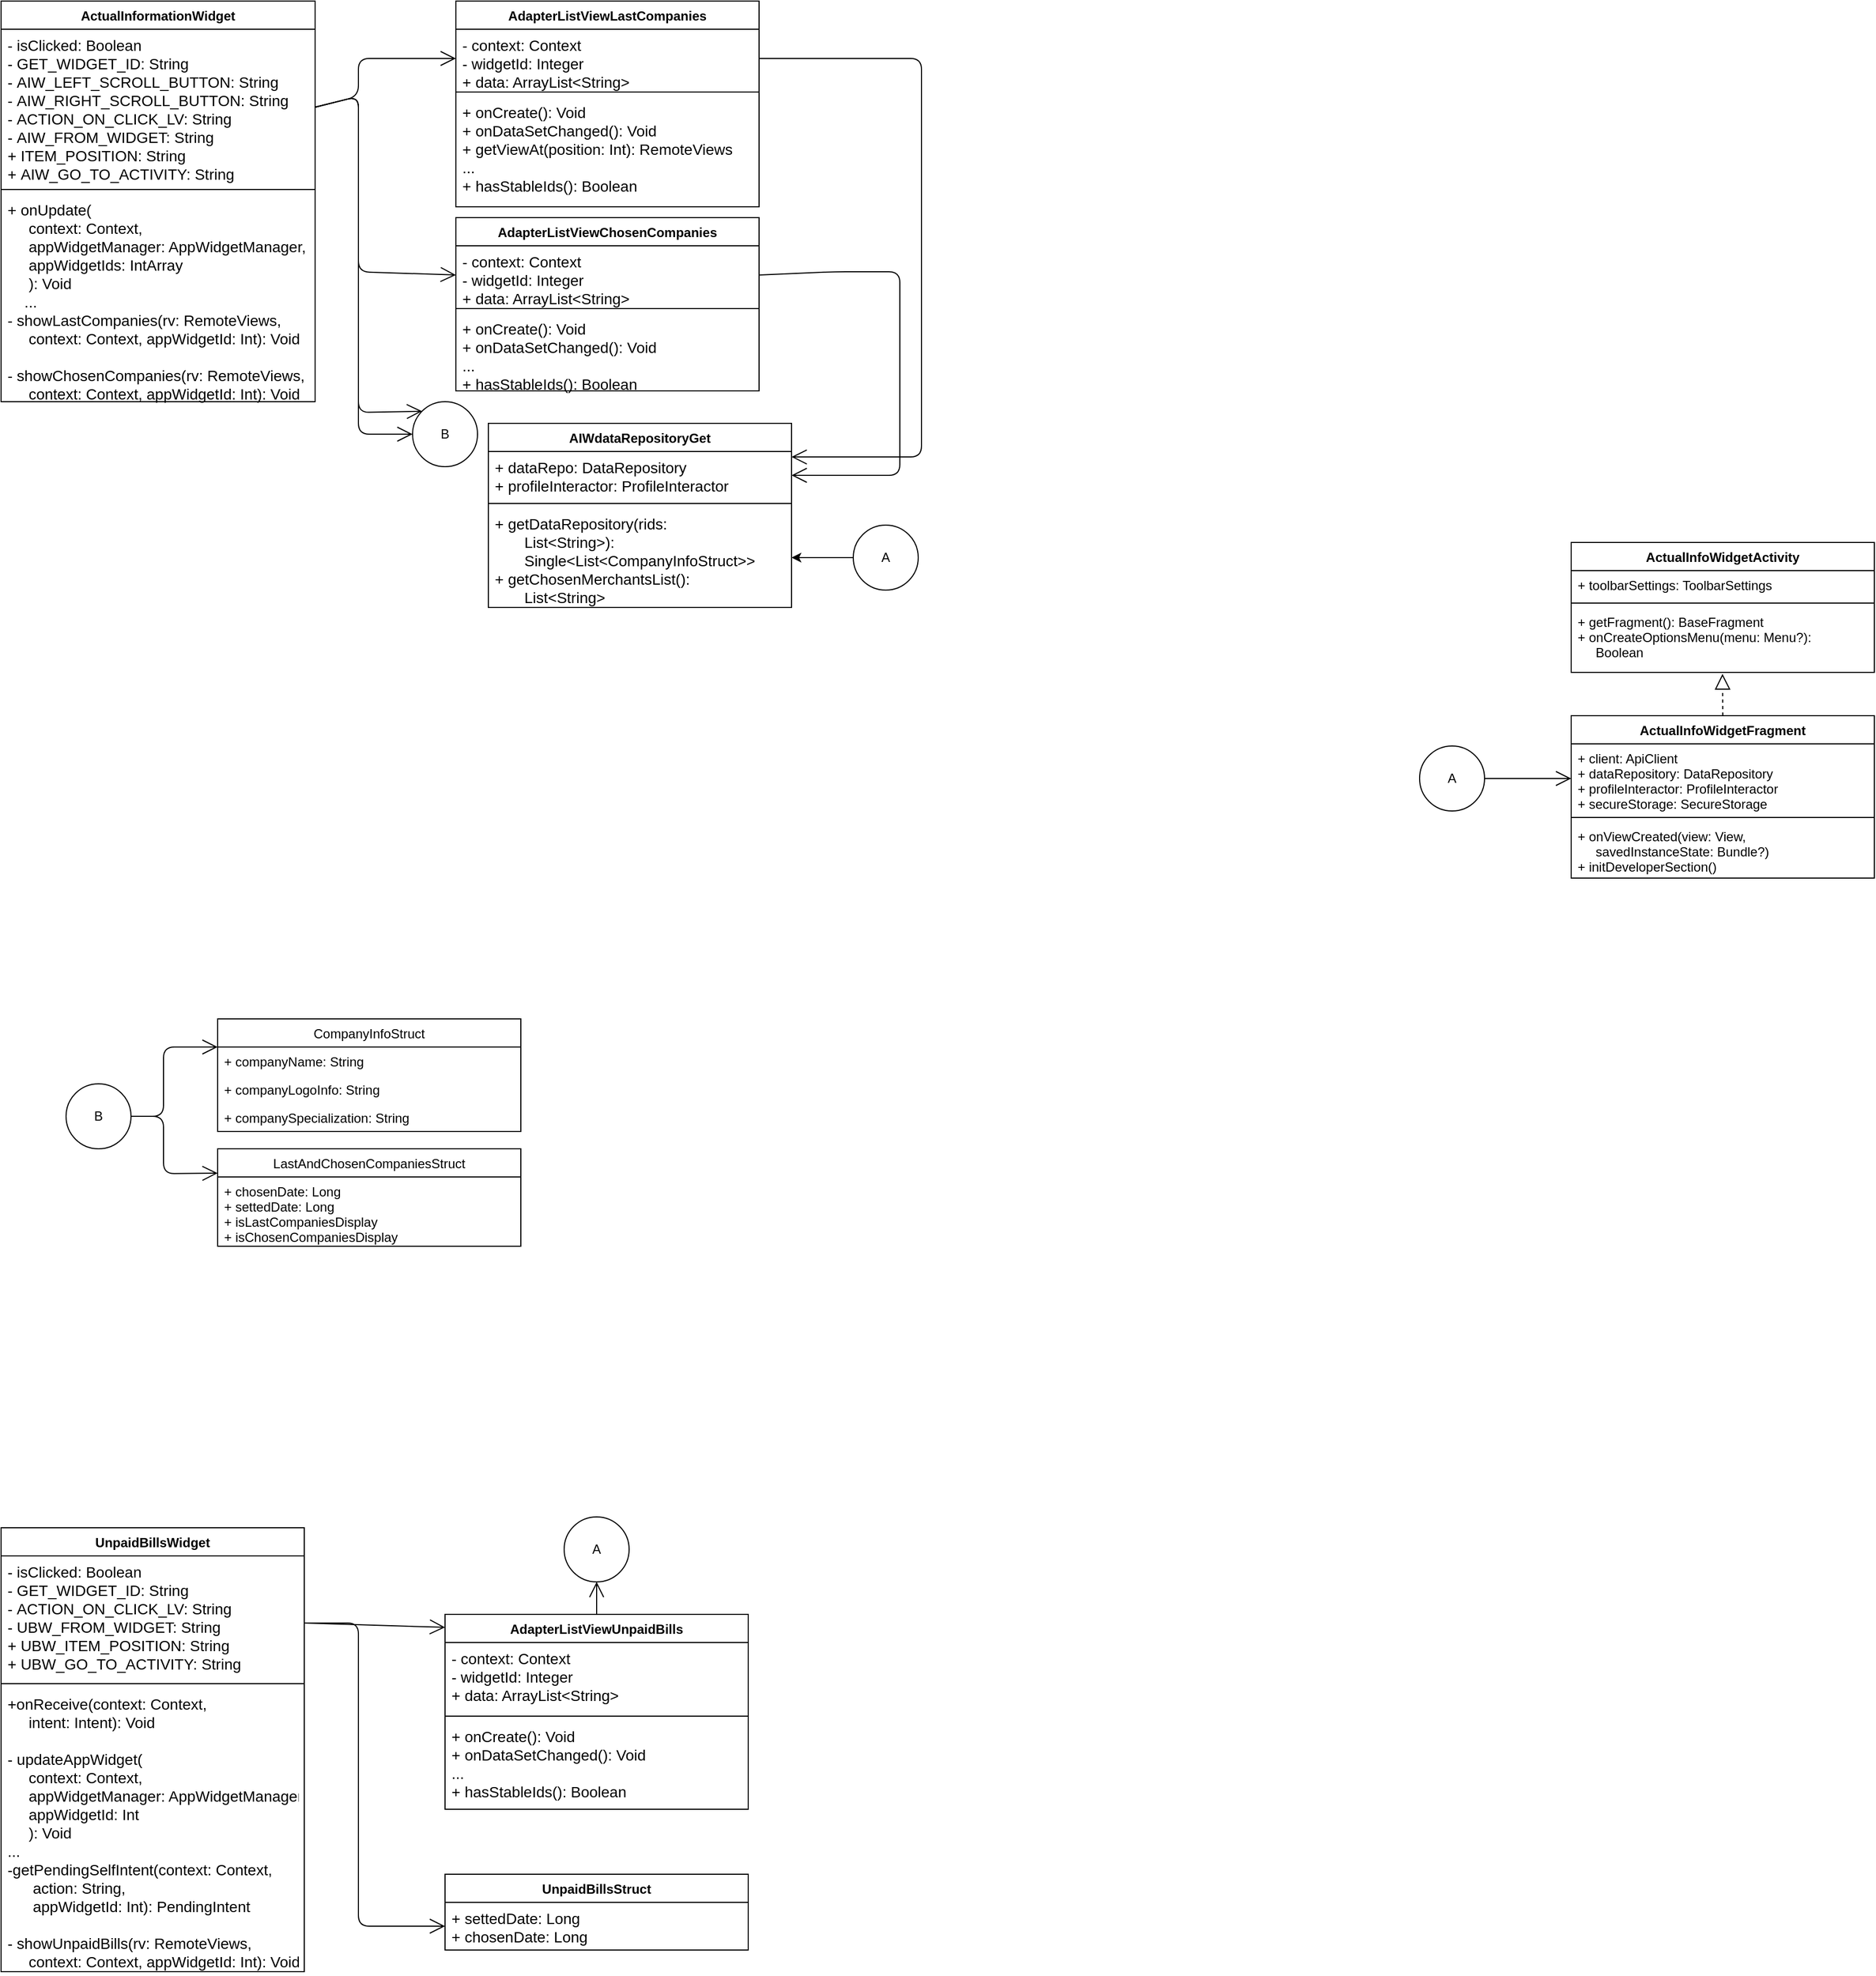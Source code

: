 <mxfile version="14.6.6" type="github">
  <diagram id="anAy9yI8WTqOqoTKuphk" name="Page-1">
    <mxGraphModel dx="1221" dy="682" grid="1" gridSize="10" guides="1" tooltips="1" connect="1" arrows="1" fold="1" page="1" pageScale="1" pageWidth="827" pageHeight="1169" math="0" shadow="0">
      <root>
        <mxCell id="0" />
        <mxCell id="1" parent="0" />
        <mxCell id="Z3jmQzQCZ1PrEpi4vK5F-1" value="AIWdataRepositoryGet" style="swimlane;fontStyle=1;align=center;verticalAlign=top;childLayout=stackLayout;horizontal=1;startSize=26;horizontalStack=0;resizeParent=1;resizeParentMax=0;resizeLast=0;collapsible=1;marginBottom=0;" parent="1" vertex="1">
          <mxGeometry x="490" y="430" width="280" height="170" as="geometry" />
        </mxCell>
        <mxCell id="Z3jmQzQCZ1PrEpi4vK5F-2" value="+ dataRepo: DataRepository&#xa;+ profileInteractor: ProfileInteractor" style="text;strokeColor=none;fillColor=none;align=left;verticalAlign=top;spacingLeft=4;spacingRight=4;overflow=hidden;rotatable=0;points=[[0,0.5],[1,0.5]];portConstraint=eastwest;fontSize=14;" parent="Z3jmQzQCZ1PrEpi4vK5F-1" vertex="1">
          <mxGeometry y="26" width="280" height="44" as="geometry" />
        </mxCell>
        <mxCell id="Z3jmQzQCZ1PrEpi4vK5F-3" value="" style="line;strokeWidth=1;fillColor=none;align=left;verticalAlign=middle;spacingTop=-1;spacingLeft=3;spacingRight=3;rotatable=0;labelPosition=right;points=[];portConstraint=eastwest;" parent="Z3jmQzQCZ1PrEpi4vK5F-1" vertex="1">
          <mxGeometry y="70" width="280" height="8" as="geometry" />
        </mxCell>
        <mxCell id="Z3jmQzQCZ1PrEpi4vK5F-4" value="+ getDataRepository(rids: &#xa;       List&lt;String&gt;): &#xa;       Single&lt;List&lt;CompanyInfoStruct&gt;&gt;&#xa;+ getChosenMerchantsList(): &#xa;       List&lt;String&gt;" style="text;strokeColor=none;fillColor=none;align=left;verticalAlign=top;spacingLeft=4;spacingRight=4;overflow=hidden;rotatable=0;points=[[0,0.5],[1,0.5]];portConstraint=eastwest;fontSize=14;" parent="Z3jmQzQCZ1PrEpi4vK5F-1" vertex="1">
          <mxGeometry y="78" width="280" height="92" as="geometry" />
        </mxCell>
        <mxCell id="Z3jmQzQCZ1PrEpi4vK5F-5" value="ActualInfoWidgetActivity" style="swimlane;fontStyle=1;align=center;verticalAlign=top;childLayout=stackLayout;horizontal=1;startSize=26;horizontalStack=0;resizeParent=1;resizeParentMax=0;resizeLast=0;collapsible=1;marginBottom=0;" parent="1" vertex="1">
          <mxGeometry x="1490" y="540" width="280" height="120" as="geometry" />
        </mxCell>
        <mxCell id="Z3jmQzQCZ1PrEpi4vK5F-6" value="+ toolbarSettings: ToolbarSettings&#xa;" style="text;strokeColor=none;fillColor=none;align=left;verticalAlign=top;spacingLeft=4;spacingRight=4;overflow=hidden;rotatable=0;points=[[0,0.5],[1,0.5]];portConstraint=eastwest;" parent="Z3jmQzQCZ1PrEpi4vK5F-5" vertex="1">
          <mxGeometry y="26" width="280" height="26" as="geometry" />
        </mxCell>
        <mxCell id="Z3jmQzQCZ1PrEpi4vK5F-7" value="" style="line;strokeWidth=1;fillColor=none;align=left;verticalAlign=middle;spacingTop=-1;spacingLeft=3;spacingRight=3;rotatable=0;labelPosition=right;points=[];portConstraint=eastwest;" parent="Z3jmQzQCZ1PrEpi4vK5F-5" vertex="1">
          <mxGeometry y="52" width="280" height="8" as="geometry" />
        </mxCell>
        <mxCell id="Z3jmQzQCZ1PrEpi4vK5F-8" value="+ getFragment(): BaseFragment&#xa;+ onCreateOptionsMenu(menu: Menu?):&#xa;     Boolean" style="text;strokeColor=none;fillColor=none;align=left;verticalAlign=top;spacingLeft=4;spacingRight=4;overflow=hidden;rotatable=0;points=[[0,0.5],[1,0.5]];portConstraint=eastwest;" parent="Z3jmQzQCZ1PrEpi4vK5F-5" vertex="1">
          <mxGeometry y="60" width="280" height="60" as="geometry" />
        </mxCell>
        <mxCell id="Z3jmQzQCZ1PrEpi4vK5F-9" value="ActualInfoWidgetFragment" style="swimlane;fontStyle=1;align=center;verticalAlign=top;childLayout=stackLayout;horizontal=1;startSize=26;horizontalStack=0;resizeParent=1;resizeParentMax=0;resizeLast=0;collapsible=1;marginBottom=0;" parent="1" vertex="1">
          <mxGeometry x="1490" y="700" width="280" height="150" as="geometry" />
        </mxCell>
        <mxCell id="Z3jmQzQCZ1PrEpi4vK5F-10" value="+ client: ApiClient&#xa;+ dataRepository: DataRepository&#xa;+ profileInteractor: ProfileInteractor&#xa;+ secureStorage: SecureStorage&#xa;" style="text;strokeColor=none;fillColor=none;align=left;verticalAlign=top;spacingLeft=4;spacingRight=4;overflow=hidden;rotatable=0;points=[[0,0.5],[1,0.5]];portConstraint=eastwest;" parent="Z3jmQzQCZ1PrEpi4vK5F-9" vertex="1">
          <mxGeometry y="26" width="280" height="64" as="geometry" />
        </mxCell>
        <mxCell id="Z3jmQzQCZ1PrEpi4vK5F-11" value="" style="line;strokeWidth=1;fillColor=none;align=left;verticalAlign=middle;spacingTop=-1;spacingLeft=3;spacingRight=3;rotatable=0;labelPosition=right;points=[];portConstraint=eastwest;" parent="Z3jmQzQCZ1PrEpi4vK5F-9" vertex="1">
          <mxGeometry y="90" width="280" height="8" as="geometry" />
        </mxCell>
        <mxCell id="Z3jmQzQCZ1PrEpi4vK5F-12" value="+ onViewCreated(view: View, &#xa;     savedInstanceState: Bundle?)&#xa;+ initDeveloperSection()" style="text;strokeColor=none;fillColor=none;align=left;verticalAlign=top;spacingLeft=4;spacingRight=4;overflow=hidden;rotatable=0;points=[[0,0.5],[1,0.5]];portConstraint=eastwest;" parent="Z3jmQzQCZ1PrEpi4vK5F-9" vertex="1">
          <mxGeometry y="98" width="280" height="52" as="geometry" />
        </mxCell>
        <mxCell id="Z3jmQzQCZ1PrEpi4vK5F-13" value="ActualInformationWidget" style="swimlane;fontStyle=1;align=center;verticalAlign=top;childLayout=stackLayout;horizontal=1;startSize=26;horizontalStack=0;resizeParent=1;resizeParentMax=0;resizeLast=0;collapsible=1;marginBottom=0;" parent="1" vertex="1">
          <mxGeometry x="40" y="40" width="290" height="370" as="geometry" />
        </mxCell>
        <mxCell id="Z3jmQzQCZ1PrEpi4vK5F-14" value="- isClicked: Boolean&#xa;- GET_WIDGET_ID: String&#xa;- AIW_LEFT_SCROLL_BUTTON: String&#xa;- AIW_RIGHT_SCROLL_BUTTON: String&#xa;- ACTION_ON_CLICK_LV: String&#xa;- AIW_FROM_WIDGET: String&#xa;+ ITEM_POSITION: String&#xa;+ AIW_GO_TO_ACTIVITY: String" style="text;strokeColor=none;fillColor=none;align=left;verticalAlign=top;spacingLeft=4;spacingRight=4;overflow=hidden;rotatable=0;points=[[0,0.5],[1,0.5]];portConstraint=eastwest;fontSize=14;" parent="Z3jmQzQCZ1PrEpi4vK5F-13" vertex="1">
          <mxGeometry y="26" width="290" height="144" as="geometry" />
        </mxCell>
        <mxCell id="Z3jmQzQCZ1PrEpi4vK5F-15" value="" style="line;strokeWidth=1;fillColor=none;align=left;verticalAlign=middle;spacingTop=-1;spacingLeft=3;spacingRight=3;rotatable=0;labelPosition=right;points=[];portConstraint=eastwest;" parent="Z3jmQzQCZ1PrEpi4vK5F-13" vertex="1">
          <mxGeometry y="170" width="290" height="8" as="geometry" />
        </mxCell>
        <mxCell id="Z3jmQzQCZ1PrEpi4vK5F-16" value="+ onUpdate(&#xa;     context: Context,&#xa;     appWidgetManager: AppWidgetManager,&#xa;     appWidgetIds: IntArray&#xa;     ): Void&#xa;    ...&#xa;- showLastCompanies(rv: RemoteViews, &#xa;     context: Context, appWidgetId: Int): Void&#xa;&#xa;- showChosenCompanies(rv: RemoteViews, &#xa;     context: Context, appWidgetId: Int): Void" style="text;strokeColor=none;fillColor=none;align=left;verticalAlign=top;spacingLeft=4;spacingRight=4;overflow=hidden;rotatable=0;points=[[0,0.5],[1,0.5]];portConstraint=eastwest;fontSize=14;" parent="Z3jmQzQCZ1PrEpi4vK5F-13" vertex="1">
          <mxGeometry y="178" width="290" height="192" as="geometry" />
        </mxCell>
        <mxCell id="Z3jmQzQCZ1PrEpi4vK5F-17" value="CompanyInfoStruct" style="swimlane;fontStyle=0;childLayout=stackLayout;horizontal=1;startSize=26;fillColor=none;horizontalStack=0;resizeParent=1;resizeParentMax=0;resizeLast=0;collapsible=1;marginBottom=0;" parent="1" vertex="1">
          <mxGeometry x="240" y="980" width="280" height="104" as="geometry" />
        </mxCell>
        <mxCell id="Z3jmQzQCZ1PrEpi4vK5F-18" value="+ companyName: String" style="text;strokeColor=none;fillColor=none;align=left;verticalAlign=top;spacingLeft=4;spacingRight=4;overflow=hidden;rotatable=0;points=[[0,0.5],[1,0.5]];portConstraint=eastwest;" parent="Z3jmQzQCZ1PrEpi4vK5F-17" vertex="1">
          <mxGeometry y="26" width="280" height="26" as="geometry" />
        </mxCell>
        <mxCell id="Z3jmQzQCZ1PrEpi4vK5F-19" value="+ companyLogoInfo: String" style="text;strokeColor=none;fillColor=none;align=left;verticalAlign=top;spacingLeft=4;spacingRight=4;overflow=hidden;rotatable=0;points=[[0,0.5],[1,0.5]];portConstraint=eastwest;" parent="Z3jmQzQCZ1PrEpi4vK5F-17" vertex="1">
          <mxGeometry y="52" width="280" height="26" as="geometry" />
        </mxCell>
        <mxCell id="Z3jmQzQCZ1PrEpi4vK5F-20" value="+ companySpecialization: String" style="text;strokeColor=none;fillColor=none;align=left;verticalAlign=top;spacingLeft=4;spacingRight=4;overflow=hidden;rotatable=0;points=[[0,0.5],[1,0.5]];portConstraint=eastwest;" parent="Z3jmQzQCZ1PrEpi4vK5F-17" vertex="1">
          <mxGeometry y="78" width="280" height="26" as="geometry" />
        </mxCell>
        <mxCell id="Z3jmQzQCZ1PrEpi4vK5F-21" value="LastAndChosenCompaniesStruct" style="swimlane;fontStyle=0;childLayout=stackLayout;horizontal=1;startSize=26;fillColor=none;horizontalStack=0;resizeParent=1;resizeParentMax=0;resizeLast=0;collapsible=1;marginBottom=0;" parent="1" vertex="1">
          <mxGeometry x="240" y="1100" width="280" height="90" as="geometry" />
        </mxCell>
        <mxCell id="Z3jmQzQCZ1PrEpi4vK5F-22" value="+ chosenDate: Long&#xa;+ settedDate: Long&#xa;+ isLastCompaniesDisplay&#xa;+ isChosenCompaniesDisplay" style="text;strokeColor=none;fillColor=none;align=left;verticalAlign=top;spacingLeft=4;spacingRight=4;overflow=hidden;rotatable=0;points=[[0,0.5],[1,0.5]];portConstraint=eastwest;" parent="Z3jmQzQCZ1PrEpi4vK5F-21" vertex="1">
          <mxGeometry y="26" width="280" height="64" as="geometry" />
        </mxCell>
        <mxCell id="Z3jmQzQCZ1PrEpi4vK5F-26" value="UnpaidBillsStruct" style="swimlane;fontStyle=1;childLayout=stackLayout;horizontal=1;startSize=26;fillColor=none;horizontalStack=0;resizeParent=1;resizeParentMax=0;resizeLast=0;collapsible=1;marginBottom=0;" parent="1" vertex="1">
          <mxGeometry x="450" y="1770" width="280" height="70" as="geometry" />
        </mxCell>
        <mxCell id="Z3jmQzQCZ1PrEpi4vK5F-27" value="+ settedDate: Long&#xa;+ chosenDate: Long" style="text;strokeColor=none;fillColor=none;align=left;verticalAlign=top;spacingLeft=4;spacingRight=4;overflow=hidden;rotatable=0;points=[[0,0.5],[1,0.5]];portConstraint=eastwest;fontSize=14;" parent="Z3jmQzQCZ1PrEpi4vK5F-26" vertex="1">
          <mxGeometry y="26" width="280" height="44" as="geometry" />
        </mxCell>
        <mxCell id="Z3jmQzQCZ1PrEpi4vK5F-30" value="UnpaidBillsWidget" style="swimlane;fontStyle=1;align=center;verticalAlign=top;childLayout=stackLayout;horizontal=1;startSize=26;horizontalStack=0;resizeParent=1;resizeParentMax=0;resizeLast=0;collapsible=1;marginBottom=0;" parent="1" vertex="1">
          <mxGeometry x="40" y="1450" width="280" height="410" as="geometry" />
        </mxCell>
        <mxCell id="Z3jmQzQCZ1PrEpi4vK5F-31" value="- isClicked: Boolean&#xa;- GET_WIDGET_ID: String&#xa;- ACTION_ON_CLICK_LV: String&#xa;- UBW_FROM_WIDGET: String&#xa;+ UBW_ITEM_POSITION: String&#xa;+ UBW_GO_TO_ACTIVITY: String" style="text;strokeColor=none;fillColor=none;align=left;verticalAlign=top;spacingLeft=4;spacingRight=4;overflow=hidden;rotatable=0;points=[[0,0.5],[1,0.5]];portConstraint=eastwest;fontSize=14;" parent="Z3jmQzQCZ1PrEpi4vK5F-30" vertex="1">
          <mxGeometry y="26" width="280" height="114" as="geometry" />
        </mxCell>
        <mxCell id="Z3jmQzQCZ1PrEpi4vK5F-32" value="" style="line;strokeWidth=1;fillColor=none;align=left;verticalAlign=middle;spacingTop=-1;spacingLeft=3;spacingRight=3;rotatable=0;labelPosition=right;points=[];portConstraint=eastwest;" parent="Z3jmQzQCZ1PrEpi4vK5F-30" vertex="1">
          <mxGeometry y="140" width="280" height="8" as="geometry" />
        </mxCell>
        <mxCell id="Z3jmQzQCZ1PrEpi4vK5F-33" value="+onReceive(context: Context, &#xa;     intent: Intent): Void&#xa;&#xa;- updateAppWidget(&#xa;     context: Context,&#xa;     appWidgetManager: AppWidgetManager,&#xa;     appWidgetId: Int&#xa;     ): Void&#xa;...&#xa;-getPendingSelfIntent(context: Context,&#xa;      action: String,&#xa;      appWidgetId: Int): PendingIntent&#xa;&#xa;- showUnpaidBills(rv: RemoteViews, &#xa;     context: Context, appWidgetId: Int): Void" style="text;strokeColor=none;fillColor=none;align=left;verticalAlign=top;spacingLeft=4;spacingRight=4;overflow=hidden;rotatable=0;points=[[0,0.5],[1,0.5]];portConstraint=eastwest;fontSize=14;" parent="Z3jmQzQCZ1PrEpi4vK5F-30" vertex="1">
          <mxGeometry y="148" width="280" height="262" as="geometry" />
        </mxCell>
        <mxCell id="Z3jmQzQCZ1PrEpi4vK5F-34" value="AdapterListViewChosenCompanies" style="swimlane;fontStyle=1;align=center;verticalAlign=top;childLayout=stackLayout;horizontal=1;startSize=26;horizontalStack=0;resizeParent=1;resizeParentMax=0;resizeLast=0;collapsible=1;marginBottom=0;" parent="1" vertex="1">
          <mxGeometry x="460" y="240" width="280" height="160" as="geometry" />
        </mxCell>
        <mxCell id="Z3jmQzQCZ1PrEpi4vK5F-35" value="- context: Context&#xa;- widgetId: Integer&#xa;+ data: ArrayList&lt;String&gt;" style="text;strokeColor=none;fillColor=none;align=left;verticalAlign=top;spacingLeft=4;spacingRight=4;overflow=hidden;rotatable=0;points=[[0,0.5],[1,0.5]];portConstraint=eastwest;fontSize=14;" parent="Z3jmQzQCZ1PrEpi4vK5F-34" vertex="1">
          <mxGeometry y="26" width="280" height="54" as="geometry" />
        </mxCell>
        <mxCell id="Z3jmQzQCZ1PrEpi4vK5F-36" value="" style="line;strokeWidth=1;fillColor=none;align=left;verticalAlign=middle;spacingTop=-1;spacingLeft=3;spacingRight=3;rotatable=0;labelPosition=right;points=[];portConstraint=eastwest;" parent="Z3jmQzQCZ1PrEpi4vK5F-34" vertex="1">
          <mxGeometry y="80" width="280" height="8" as="geometry" />
        </mxCell>
        <mxCell id="Z3jmQzQCZ1PrEpi4vK5F-37" value="+ onCreate(): Void&#xa;+ onDataSetChanged(): Void&#xa;...&#xa;+ hasStableIds(): Boolean" style="text;strokeColor=none;fillColor=none;align=left;verticalAlign=top;spacingLeft=4;spacingRight=4;overflow=hidden;rotatable=0;points=[[0,0.5],[1,0.5]];portConstraint=eastwest;fontSize=14;" parent="Z3jmQzQCZ1PrEpi4vK5F-34" vertex="1">
          <mxGeometry y="88" width="280" height="72" as="geometry" />
        </mxCell>
        <mxCell id="Z3jmQzQCZ1PrEpi4vK5F-38" value="AdapterListViewLastCompanies" style="swimlane;fontStyle=1;align=center;verticalAlign=top;childLayout=stackLayout;horizontal=1;startSize=26;horizontalStack=0;resizeParent=1;resizeParentMax=0;resizeLast=0;collapsible=1;marginBottom=0;" parent="1" vertex="1">
          <mxGeometry x="460" y="40" width="280" height="190" as="geometry" />
        </mxCell>
        <mxCell id="Z3jmQzQCZ1PrEpi4vK5F-39" value="- context: Context&#xa;- widgetId: Integer&#xa;+ data: ArrayList&lt;String&gt;" style="text;strokeColor=none;fillColor=none;align=left;verticalAlign=top;spacingLeft=4;spacingRight=4;overflow=hidden;rotatable=0;points=[[0,0.5],[1,0.5]];portConstraint=eastwest;fontSize=14;" parent="Z3jmQzQCZ1PrEpi4vK5F-38" vertex="1">
          <mxGeometry y="26" width="280" height="54" as="geometry" />
        </mxCell>
        <mxCell id="Z3jmQzQCZ1PrEpi4vK5F-40" value="" style="line;strokeWidth=1;fillColor=none;align=left;verticalAlign=middle;spacingTop=-1;spacingLeft=3;spacingRight=3;rotatable=0;labelPosition=right;points=[];portConstraint=eastwest;" parent="Z3jmQzQCZ1PrEpi4vK5F-38" vertex="1">
          <mxGeometry y="80" width="280" height="8" as="geometry" />
        </mxCell>
        <mxCell id="Z3jmQzQCZ1PrEpi4vK5F-41" value="+ onCreate(): Void&#xa;+ onDataSetChanged(): Void&#xa;+ getViewAt(position: Int): RemoteViews&#xa;...&#xa;+ hasStableIds(): Boolean" style="text;strokeColor=none;fillColor=none;align=left;verticalAlign=top;spacingLeft=4;spacingRight=4;overflow=hidden;rotatable=0;points=[[0,0.5],[1,0.5]];portConstraint=eastwest;fontSize=14;" parent="Z3jmQzQCZ1PrEpi4vK5F-38" vertex="1">
          <mxGeometry y="88" width="280" height="102" as="geometry" />
        </mxCell>
        <mxCell id="Z3jmQzQCZ1PrEpi4vK5F-42" value="AdapterListViewUnpaidBills" style="swimlane;fontStyle=1;align=center;verticalAlign=top;childLayout=stackLayout;horizontal=1;startSize=26;horizontalStack=0;resizeParent=1;resizeParentMax=0;resizeLast=0;collapsible=1;marginBottom=0;" parent="1" vertex="1">
          <mxGeometry x="450" y="1530" width="280" height="180" as="geometry" />
        </mxCell>
        <mxCell id="Z3jmQzQCZ1PrEpi4vK5F-43" value="- context: Context&#xa;- widgetId: Integer&#xa;+ data: ArrayList&lt;String&gt;" style="text;strokeColor=none;fillColor=none;align=left;verticalAlign=top;spacingLeft=4;spacingRight=4;overflow=hidden;rotatable=0;points=[[0,0.5],[1,0.5]];portConstraint=eastwest;fontSize=14;" parent="Z3jmQzQCZ1PrEpi4vK5F-42" vertex="1">
          <mxGeometry y="26" width="280" height="64" as="geometry" />
        </mxCell>
        <mxCell id="Z3jmQzQCZ1PrEpi4vK5F-44" value="" style="line;strokeWidth=1;fillColor=none;align=left;verticalAlign=middle;spacingTop=-1;spacingLeft=3;spacingRight=3;rotatable=0;labelPosition=right;points=[];portConstraint=eastwest;" parent="Z3jmQzQCZ1PrEpi4vK5F-42" vertex="1">
          <mxGeometry y="90" width="280" height="8" as="geometry" />
        </mxCell>
        <mxCell id="Z3jmQzQCZ1PrEpi4vK5F-45" value="+ onCreate(): Void&#xa;+ onDataSetChanged(): Void&#xa;...&#xa;+ hasStableIds(): Boolean" style="text;strokeColor=none;fillColor=none;align=left;verticalAlign=top;spacingLeft=4;spacingRight=4;overflow=hidden;rotatable=0;points=[[0,0.5],[1,0.5]];portConstraint=eastwest;fontSize=14;" parent="Z3jmQzQCZ1PrEpi4vK5F-42" vertex="1">
          <mxGeometry y="98" width="280" height="82" as="geometry" />
        </mxCell>
        <mxCell id="T2P1ssfr1ydrcSsm6RWo-1" value="" style="endArrow=block;dashed=1;endFill=0;endSize=12;html=1;exitX=0.5;exitY=0;exitDx=0;exitDy=0;entryX=0.499;entryY=1.023;entryDx=0;entryDy=0;entryPerimeter=0;" parent="1" source="Z3jmQzQCZ1PrEpi4vK5F-9" target="Z3jmQzQCZ1PrEpi4vK5F-8" edge="1">
          <mxGeometry width="160" relative="1" as="geometry">
            <mxPoint x="1410" y="700" as="sourcePoint" />
            <mxPoint x="1570" y="700" as="targetPoint" />
          </mxGeometry>
        </mxCell>
        <mxCell id="T2P1ssfr1ydrcSsm6RWo-2" value="" style="endArrow=open;endFill=1;endSize=12;html=1;exitX=1;exitY=0.5;exitDx=0;exitDy=0;entryX=0;entryY=0.5;entryDx=0;entryDy=0;" parent="1" source="Z3jmQzQCZ1PrEpi4vK5F-14" target="Z3jmQzQCZ1PrEpi4vK5F-39" edge="1">
          <mxGeometry width="160" relative="1" as="geometry">
            <mxPoint x="500" y="410" as="sourcePoint" />
            <mxPoint x="490" y="93" as="targetPoint" />
            <Array as="points">
              <mxPoint x="370" y="128" />
              <mxPoint x="370" y="93" />
            </Array>
          </mxGeometry>
        </mxCell>
        <mxCell id="T2P1ssfr1ydrcSsm6RWo-3" value="" style="endArrow=open;endFill=1;endSize=12;html=1;exitX=1;exitY=0.5;exitDx=0;exitDy=0;entryX=0;entryY=0.5;entryDx=0;entryDy=0;" parent="1" source="Z3jmQzQCZ1PrEpi4vK5F-14" target="Z3jmQzQCZ1PrEpi4vK5F-35" edge="1">
          <mxGeometry width="160" relative="1" as="geometry">
            <mxPoint x="330" y="430" as="sourcePoint" />
            <mxPoint x="390" y="545" as="targetPoint" />
            <Array as="points">
              <mxPoint x="370" y="128" />
              <mxPoint x="370" y="290" />
            </Array>
          </mxGeometry>
        </mxCell>
        <mxCell id="T2P1ssfr1ydrcSsm6RWo-5" value="" style="endArrow=open;endFill=1;endSize=12;html=1;exitX=1;exitY=0.5;exitDx=0;exitDy=0;entryX=1;entryY=0.114;entryDx=0;entryDy=0;entryPerimeter=0;" parent="1" source="Z3jmQzQCZ1PrEpi4vK5F-39" target="Z3jmQzQCZ1PrEpi4vK5F-2" edge="1">
          <mxGeometry width="160" relative="1" as="geometry">
            <mxPoint x="680" y="310" as="sourcePoint" />
            <mxPoint x="840" y="310" as="targetPoint" />
            <Array as="points">
              <mxPoint x="810" y="93" />
              <mxPoint x="890" y="93" />
              <mxPoint x="890" y="158" />
              <mxPoint x="890" y="461" />
            </Array>
          </mxGeometry>
        </mxCell>
        <mxCell id="T2P1ssfr1ydrcSsm6RWo-6" value="" style="endArrow=open;endFill=1;endSize=12;html=1;entryX=1;entryY=0.5;entryDx=0;entryDy=0;exitX=1;exitY=0.5;exitDx=0;exitDy=0;" parent="1" source="Z3jmQzQCZ1PrEpi4vK5F-35" target="Z3jmQzQCZ1PrEpi4vK5F-2" edge="1">
          <mxGeometry width="160" relative="1" as="geometry">
            <mxPoint x="828" y="293" as="sourcePoint" />
            <mxPoint x="840" y="410" as="targetPoint" />
            <Array as="points">
              <mxPoint x="810" y="290" />
              <mxPoint x="870" y="290" />
              <mxPoint x="870" y="478" />
            </Array>
          </mxGeometry>
        </mxCell>
        <mxCell id="T2P1ssfr1ydrcSsm6RWo-7" value="" style="endArrow=open;endFill=1;endSize=12;html=1;" parent="1" edge="1">
          <mxGeometry width="160" relative="1" as="geometry">
            <mxPoint x="320" y="1538" as="sourcePoint" />
            <mxPoint x="450" y="1542" as="targetPoint" />
          </mxGeometry>
        </mxCell>
        <mxCell id="T2P1ssfr1ydrcSsm6RWo-8" value="" style="endArrow=open;endFill=1;endSize=12;html=1;entryX=0;entryY=0.5;entryDx=0;entryDy=0;" parent="1" target="Z3jmQzQCZ1PrEpi4vK5F-27" edge="1">
          <mxGeometry width="160" relative="1" as="geometry">
            <mxPoint x="320" y="1538" as="sourcePoint" />
            <mxPoint x="850" y="1720" as="targetPoint" />
            <Array as="points">
              <mxPoint x="370" y="1538" />
              <mxPoint x="370" y="1818" />
            </Array>
          </mxGeometry>
        </mxCell>
        <mxCell id="T2P1ssfr1ydrcSsm6RWo-9" value="" style="endArrow=open;endFill=1;endSize=12;html=1;exitX=1;exitY=0.5;exitDx=0;exitDy=0;entryX=0;entryY=0.5;entryDx=0;entryDy=0;" parent="1" source="Z3jmQzQCZ1PrEpi4vK5F-14" target="T2P1ssfr1ydrcSsm6RWo-20" edge="1">
          <mxGeometry width="160" relative="1" as="geometry">
            <mxPoint x="690" y="450" as="sourcePoint" />
            <mxPoint x="520" y="640" as="targetPoint" />
            <Array as="points">
              <mxPoint x="370" y="128" />
              <mxPoint x="370" y="440" />
            </Array>
          </mxGeometry>
        </mxCell>
        <mxCell id="T2P1ssfr1ydrcSsm6RWo-10" value="" style="endArrow=open;endFill=1;endSize=12;html=1;exitX=1;exitY=0.5;exitDx=0;exitDy=0;entryX=0;entryY=0;entryDx=0;entryDy=0;" parent="1" source="Z3jmQzQCZ1PrEpi4vK5F-14" target="T2P1ssfr1ydrcSsm6RWo-20" edge="1">
          <mxGeometry width="160" relative="1" as="geometry">
            <mxPoint x="690" y="590" as="sourcePoint" />
            <mxPoint x="460" y="820" as="targetPoint" />
            <Array as="points">
              <mxPoint x="370" y="128" />
              <mxPoint x="370" y="420" />
            </Array>
          </mxGeometry>
        </mxCell>
        <mxCell id="T2P1ssfr1ydrcSsm6RWo-12" value="A" style="ellipse;whiteSpace=wrap;html=1;aspect=fixed;" parent="1" vertex="1">
          <mxGeometry x="827" y="524" width="60" height="60" as="geometry" />
        </mxCell>
        <mxCell id="T2P1ssfr1ydrcSsm6RWo-13" value="A" style="ellipse;whiteSpace=wrap;html=1;aspect=fixed;" parent="1" vertex="1">
          <mxGeometry x="560" y="1440" width="60" height="60" as="geometry" />
        </mxCell>
        <mxCell id="T2P1ssfr1ydrcSsm6RWo-14" value="" style="endArrow=open;endFill=1;endSize=12;html=1;exitX=0.5;exitY=0;exitDx=0;exitDy=0;entryX=0.5;entryY=1;entryDx=0;entryDy=0;" parent="1" source="Z3jmQzQCZ1PrEpi4vK5F-42" target="T2P1ssfr1ydrcSsm6RWo-13" edge="1">
          <mxGeometry width="160" relative="1" as="geometry">
            <mxPoint x="880" y="1350" as="sourcePoint" />
            <mxPoint x="1040" y="1350" as="targetPoint" />
          </mxGeometry>
        </mxCell>
        <mxCell id="T2P1ssfr1ydrcSsm6RWo-15" value="A" style="ellipse;whiteSpace=wrap;html=1;aspect=fixed;" parent="1" vertex="1">
          <mxGeometry x="1350" y="728" width="60" height="60" as="geometry" />
        </mxCell>
        <mxCell id="T2P1ssfr1ydrcSsm6RWo-16" value="" style="endArrow=open;endFill=1;endSize=12;html=1;entryX=0;entryY=0.5;entryDx=0;entryDy=0;exitX=1;exitY=0.5;exitDx=0;exitDy=0;" parent="1" source="T2P1ssfr1ydrcSsm6RWo-15" target="Z3jmQzQCZ1PrEpi4vK5F-10" edge="1">
          <mxGeometry width="160" relative="1" as="geometry">
            <mxPoint x="1310" y="810" as="sourcePoint" />
            <mxPoint x="1470" y="810" as="targetPoint" />
          </mxGeometry>
        </mxCell>
        <mxCell id="T2P1ssfr1ydrcSsm6RWo-17" value="B" style="ellipse;whiteSpace=wrap;html=1;aspect=fixed;" parent="1" vertex="1">
          <mxGeometry x="100" y="1040" width="60" height="60" as="geometry" />
        </mxCell>
        <mxCell id="T2P1ssfr1ydrcSsm6RWo-18" value="" style="endArrow=open;endFill=1;endSize=12;html=1;exitX=1;exitY=0.5;exitDx=0;exitDy=0;entryX=0;entryY=0.25;entryDx=0;entryDy=0;" parent="1" source="T2P1ssfr1ydrcSsm6RWo-17" target="Z3jmQzQCZ1PrEpi4vK5F-17" edge="1">
          <mxGeometry width="160" relative="1" as="geometry">
            <mxPoint x="730" y="950" as="sourcePoint" />
            <mxPoint x="890" y="950" as="targetPoint" />
            <Array as="points">
              <mxPoint x="190" y="1070" />
              <mxPoint x="190" y="1006" />
            </Array>
          </mxGeometry>
        </mxCell>
        <mxCell id="T2P1ssfr1ydrcSsm6RWo-19" value="" style="endArrow=open;endFill=1;endSize=12;html=1;exitX=1;exitY=0.5;exitDx=0;exitDy=0;entryX=0;entryY=0.25;entryDx=0;entryDy=0;" parent="1" source="T2P1ssfr1ydrcSsm6RWo-17" target="Z3jmQzQCZ1PrEpi4vK5F-21" edge="1">
          <mxGeometry width="160" relative="1" as="geometry">
            <mxPoint x="730" y="950" as="sourcePoint" />
            <mxPoint x="890" y="950" as="targetPoint" />
            <Array as="points">
              <mxPoint x="190" y="1070" />
              <mxPoint x="190" y="1123" />
            </Array>
          </mxGeometry>
        </mxCell>
        <mxCell id="T2P1ssfr1ydrcSsm6RWo-20" value="B" style="ellipse;whiteSpace=wrap;html=1;aspect=fixed;" parent="1" vertex="1">
          <mxGeometry x="420" y="410" width="60" height="60" as="geometry" />
        </mxCell>
        <mxCell id="rhBAYq-X8l_v-nn73xJQ-1" value="" style="endArrow=classic;html=1;fontSize=14;exitX=0;exitY=0.5;exitDx=0;exitDy=0;entryX=1;entryY=0.5;entryDx=0;entryDy=0;" edge="1" parent="1" source="T2P1ssfr1ydrcSsm6RWo-12" target="Z3jmQzQCZ1PrEpi4vK5F-4">
          <mxGeometry width="50" height="50" relative="1" as="geometry">
            <mxPoint x="400" y="490" as="sourcePoint" />
            <mxPoint x="450" y="440" as="targetPoint" />
          </mxGeometry>
        </mxCell>
      </root>
    </mxGraphModel>
  </diagram>
</mxfile>
